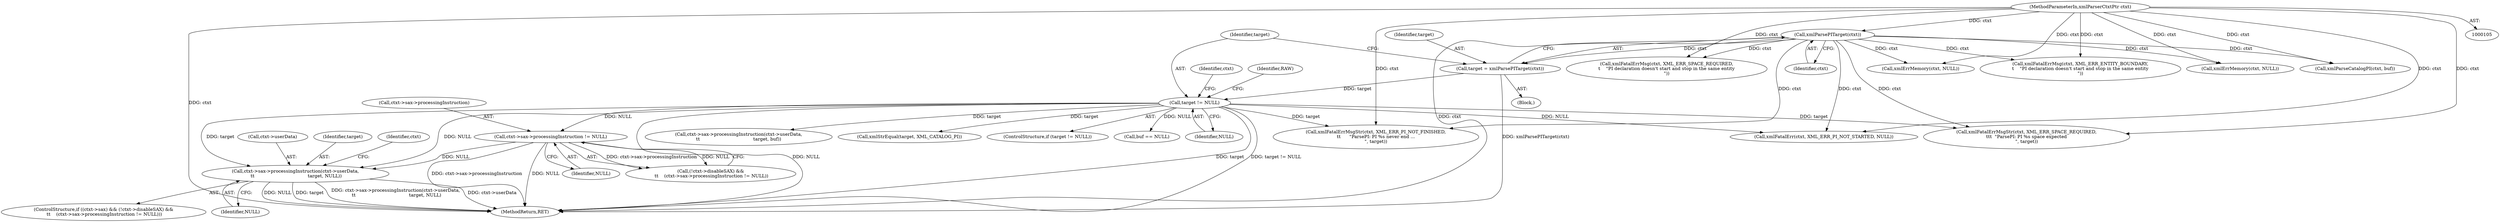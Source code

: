 digraph "0_Chrome_44a637b47793512bfb1d2589d43b8dc492a97629_0@pointer" {
"1000206" [label="(Call,ctxt->sax->processingInstruction(ctxt->userData,\n \t\t                                     target, NULL))"];
"1000162" [label="(Call,target != NULL)"];
"1000157" [label="(Call,target = xmlParsePITarget(ctxt))"];
"1000159" [label="(Call,xmlParsePITarget(ctxt))"];
"1000106" [label="(MethodParameterIn,xmlParserCtxtPtr ctxt)"];
"1000199" [label="(Call,ctxt->sax->processingInstruction != NULL)"];
"1000361" [label="(Call,xmlFatalErrMsgStr(ctxt, XML_ERR_PI_NOT_FINISHED,\n\t\t      \"ParsePI: PI %s never end ...\n\", target))"];
"1000206" [label="(Call,ctxt->sax->processingInstruction(ctxt->userData,\n \t\t                                     target, NULL))"];
"1000189" [label="(ControlStructure,if ((ctxt->sax) && (!ctxt->disableSAX) &&\n \t\t    (ctxt->sax->processingInstruction != NULL)))"];
"1000437" [label="(Identifier,ctxt)"];
"1000106" [label="(MethodParameterIn,xmlParserCtxtPtr ctxt)"];
"1000199" [label="(Call,ctxt->sax->processingInstruction != NULL)"];
"1000163" [label="(Identifier,target)"];
"1000157" [label="(Call,target = xmlParsePITarget(ctxt))"];
"1000375" [label="(Call,xmlFatalErrMsg(ctxt, XML_ERR_SPACE_REQUIRED,\n\t    \"PI declaration doesn't start and stop in the same entity\n\"))"];
"1000194" [label="(Call,(!ctxt->disableSAX) &&\n \t\t    (ctxt->sax->processingInstruction != NULL))"];
"1000451" [label="(MethodReturn,RET)"];
"1000205" [label="(Identifier,NULL)"];
"1000426" [label="(Call,ctxt->sax->processingInstruction(ctxt->userData,\n\t\t                                     target, buf))"];
"1000207" [label="(Call,ctxt->userData)"];
"1000255" [label="(Call,xmlFatalErrMsgStr(ctxt, XML_ERR_SPACE_REQUIRED,\n\t\t\t  \"ParsePI: PI %s space expected\n\", target))"];
"1000304" [label="(Call,xmlErrMemory(ctxt, NULL))"];
"1000137" [label="(Block,)"];
"1000211" [label="(Identifier,NULL)"];
"1000390" [label="(Call,xmlStrEqual(target, XML_CATALOG_PI))"];
"1000406" [label="(Call,xmlParseCatalogPI(ctxt, buf))"];
"1000200" [label="(Call,ctxt->sax->processingInstruction)"];
"1000159" [label="(Call,xmlParsePITarget(ctxt))"];
"1000238" [label="(Call,xmlErrMemory(ctxt, NULL))"];
"1000161" [label="(ControlStructure,if (target != NULL))"];
"1000183" [label="(Call,xmlFatalErrMsg(ctxt, XML_ERR_ENTITY_BOUNDARY,\n\t    \"PI declaration doesn't start and stop in the same entity\n\"))"];
"1000158" [label="(Identifier,target)"];
"1000210" [label="(Identifier,target)"];
"1000234" [label="(Call,buf == NULL)"];
"1000169" [label="(Identifier,RAW)"];
"1000164" [label="(Identifier,NULL)"];
"1000162" [label="(Call,target != NULL)"];
"1000436" [label="(Call,xmlFatalErr(ctxt, XML_ERR_PI_NOT_STARTED, NULL))"];
"1000160" [label="(Identifier,ctxt)"];
"1000215" [label="(Identifier,ctxt)"];
"1000206" -> "1000189"  [label="AST: "];
"1000206" -> "1000211"  [label="CFG: "];
"1000207" -> "1000206"  [label="AST: "];
"1000210" -> "1000206"  [label="AST: "];
"1000211" -> "1000206"  [label="AST: "];
"1000215" -> "1000206"  [label="CFG: "];
"1000206" -> "1000451"  [label="DDG: target"];
"1000206" -> "1000451"  [label="DDG: ctxt->sax->processingInstruction(ctxt->userData,\n \t\t                                     target, NULL)"];
"1000206" -> "1000451"  [label="DDG: ctxt->userData"];
"1000206" -> "1000451"  [label="DDG: NULL"];
"1000162" -> "1000206"  [label="DDG: target"];
"1000162" -> "1000206"  [label="DDG: NULL"];
"1000199" -> "1000206"  [label="DDG: NULL"];
"1000162" -> "1000161"  [label="AST: "];
"1000162" -> "1000164"  [label="CFG: "];
"1000163" -> "1000162"  [label="AST: "];
"1000164" -> "1000162"  [label="AST: "];
"1000169" -> "1000162"  [label="CFG: "];
"1000437" -> "1000162"  [label="CFG: "];
"1000162" -> "1000451"  [label="DDG: NULL"];
"1000162" -> "1000451"  [label="DDG: target"];
"1000162" -> "1000451"  [label="DDG: target != NULL"];
"1000157" -> "1000162"  [label="DDG: target"];
"1000162" -> "1000199"  [label="DDG: NULL"];
"1000162" -> "1000234"  [label="DDG: NULL"];
"1000162" -> "1000255"  [label="DDG: target"];
"1000162" -> "1000361"  [label="DDG: target"];
"1000162" -> "1000390"  [label="DDG: target"];
"1000162" -> "1000426"  [label="DDG: target"];
"1000162" -> "1000436"  [label="DDG: NULL"];
"1000157" -> "1000137"  [label="AST: "];
"1000157" -> "1000159"  [label="CFG: "];
"1000158" -> "1000157"  [label="AST: "];
"1000159" -> "1000157"  [label="AST: "];
"1000163" -> "1000157"  [label="CFG: "];
"1000157" -> "1000451"  [label="DDG: xmlParsePITarget(ctxt)"];
"1000159" -> "1000157"  [label="DDG: ctxt"];
"1000159" -> "1000160"  [label="CFG: "];
"1000160" -> "1000159"  [label="AST: "];
"1000159" -> "1000451"  [label="DDG: ctxt"];
"1000106" -> "1000159"  [label="DDG: ctxt"];
"1000159" -> "1000183"  [label="DDG: ctxt"];
"1000159" -> "1000238"  [label="DDG: ctxt"];
"1000159" -> "1000255"  [label="DDG: ctxt"];
"1000159" -> "1000304"  [label="DDG: ctxt"];
"1000159" -> "1000361"  [label="DDG: ctxt"];
"1000159" -> "1000375"  [label="DDG: ctxt"];
"1000159" -> "1000406"  [label="DDG: ctxt"];
"1000159" -> "1000436"  [label="DDG: ctxt"];
"1000106" -> "1000105"  [label="AST: "];
"1000106" -> "1000451"  [label="DDG: ctxt"];
"1000106" -> "1000183"  [label="DDG: ctxt"];
"1000106" -> "1000238"  [label="DDG: ctxt"];
"1000106" -> "1000255"  [label="DDG: ctxt"];
"1000106" -> "1000304"  [label="DDG: ctxt"];
"1000106" -> "1000361"  [label="DDG: ctxt"];
"1000106" -> "1000375"  [label="DDG: ctxt"];
"1000106" -> "1000406"  [label="DDG: ctxt"];
"1000106" -> "1000436"  [label="DDG: ctxt"];
"1000199" -> "1000194"  [label="AST: "];
"1000199" -> "1000205"  [label="CFG: "];
"1000200" -> "1000199"  [label="AST: "];
"1000205" -> "1000199"  [label="AST: "];
"1000194" -> "1000199"  [label="CFG: "];
"1000199" -> "1000451"  [label="DDG: ctxt->sax->processingInstruction"];
"1000199" -> "1000451"  [label="DDG: NULL"];
"1000199" -> "1000194"  [label="DDG: ctxt->sax->processingInstruction"];
"1000199" -> "1000194"  [label="DDG: NULL"];
}
